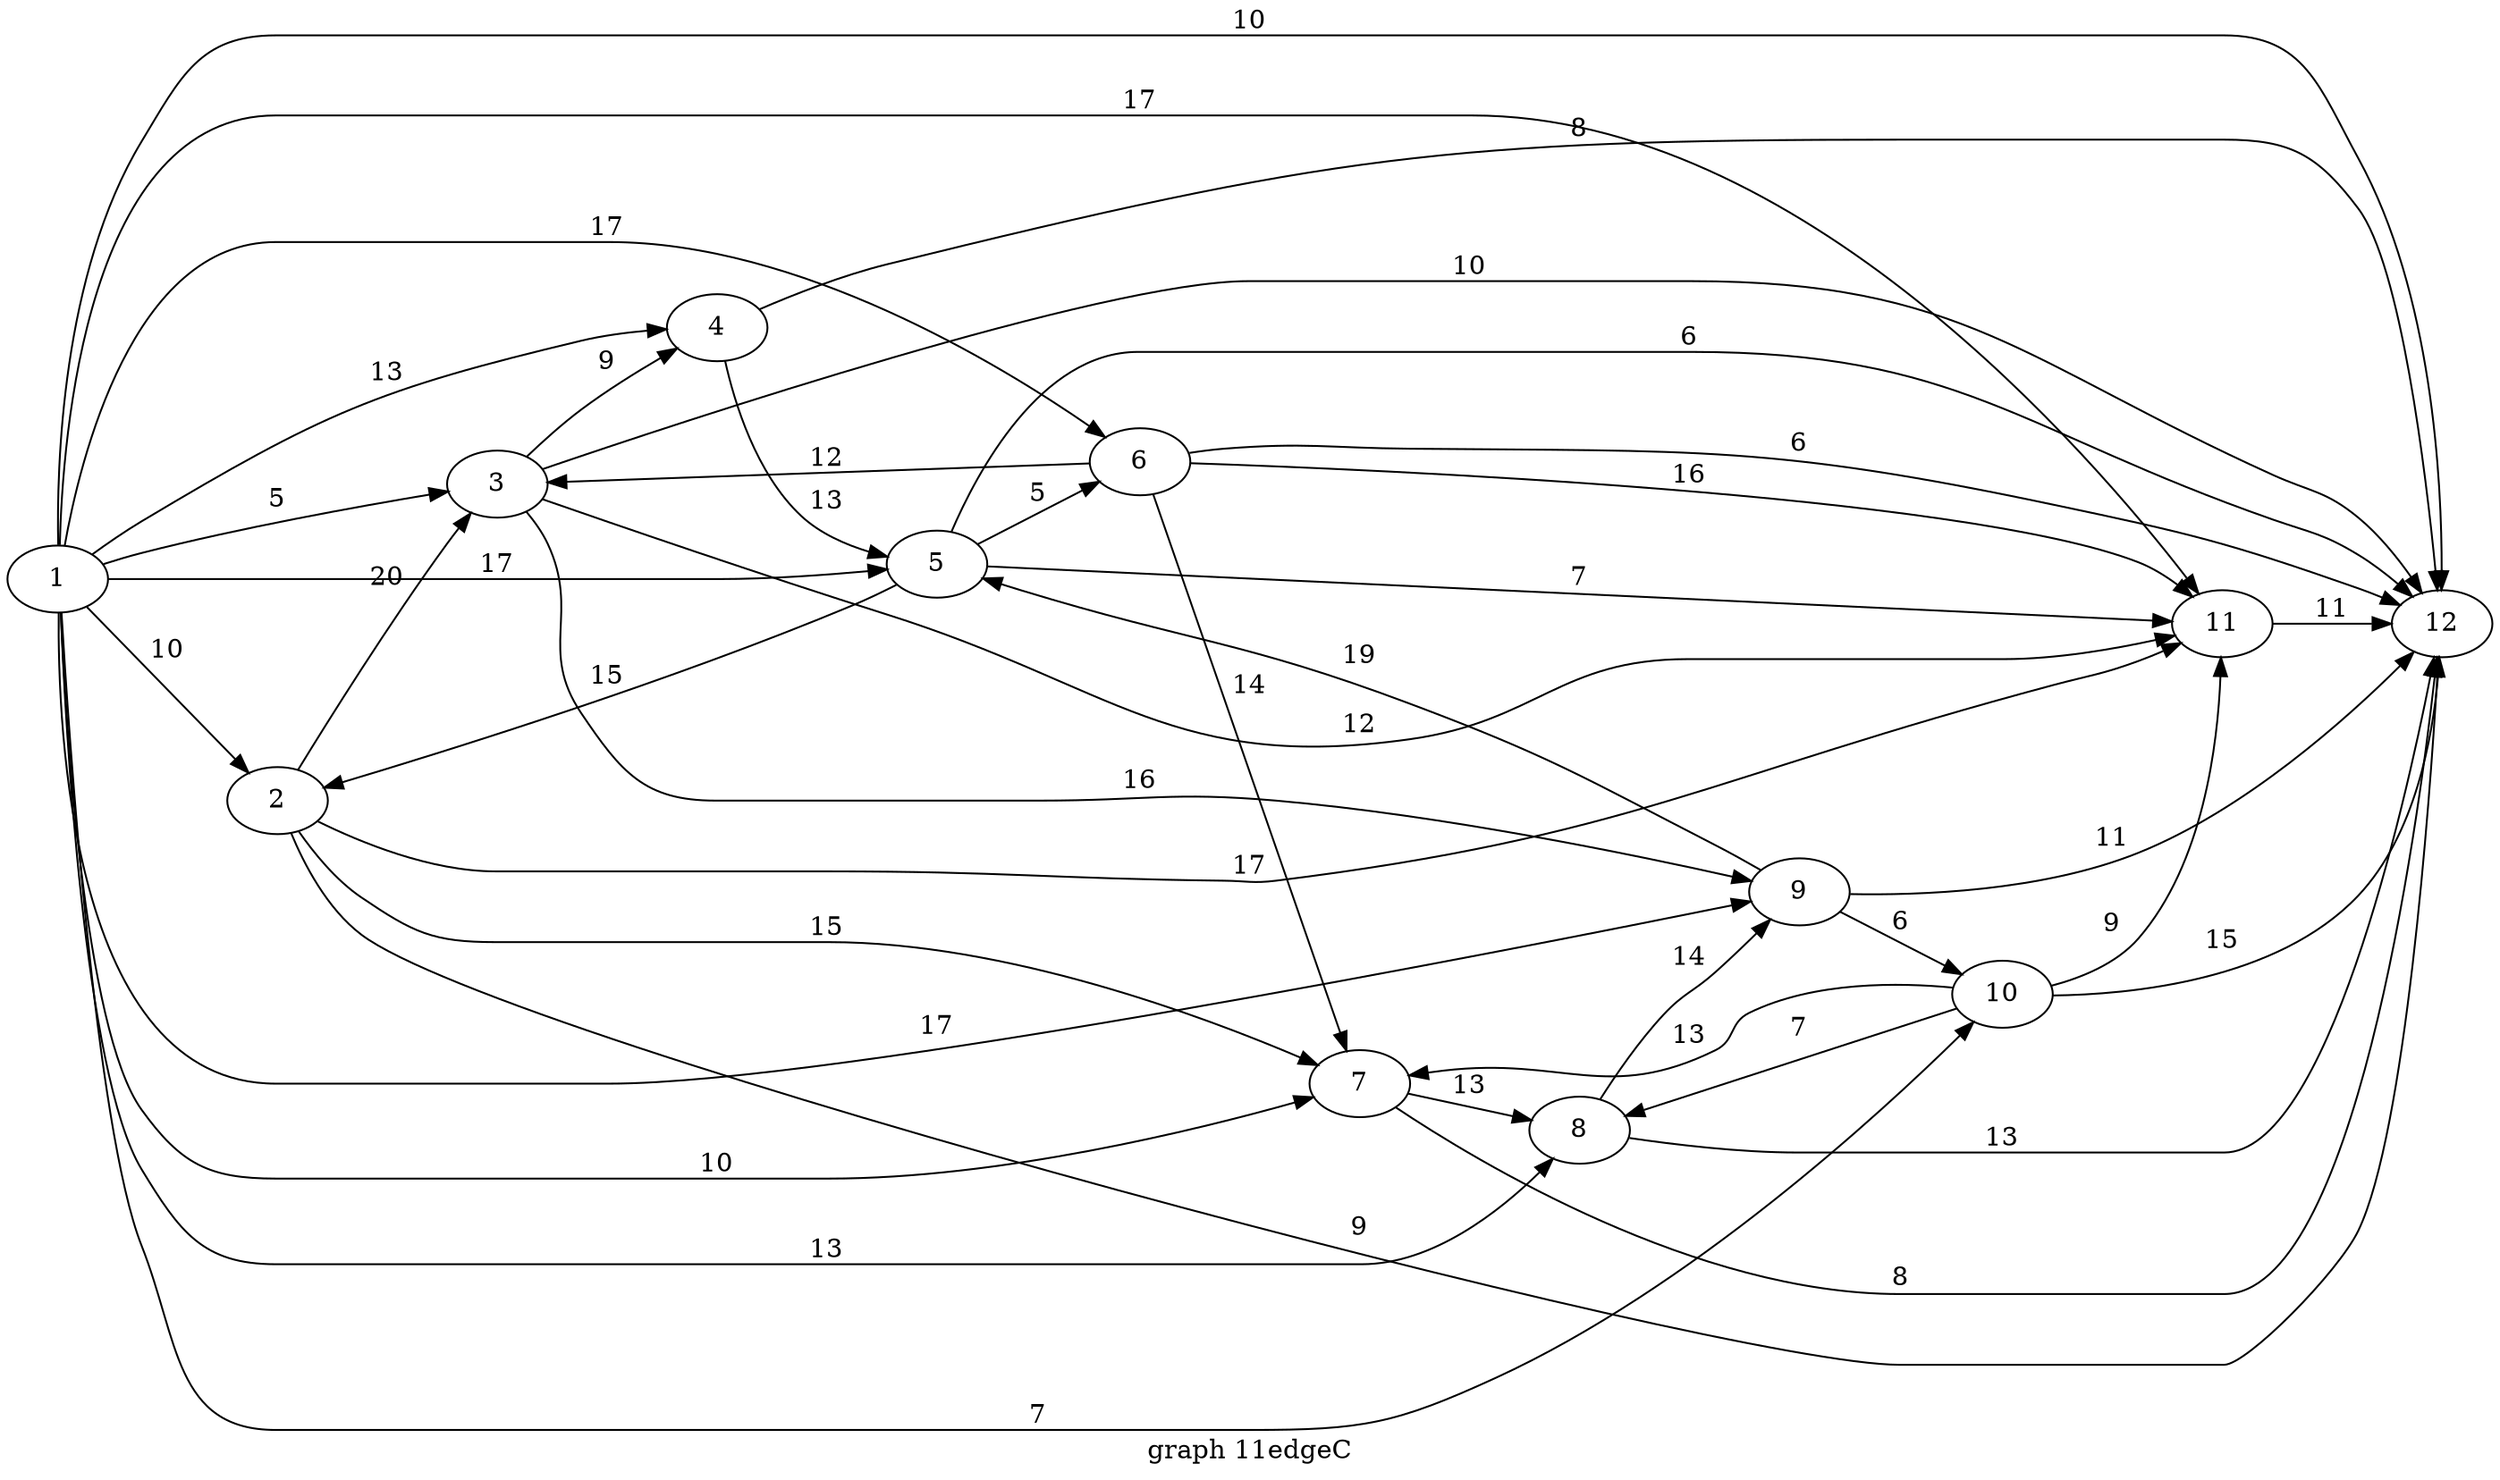 digraph g{

rankdir = LR

1 -> 2 [label = " 10 "];
2 -> 3 [label = " 20 "];
3 -> 4 [label = " 9 "];
4 -> 5 [label = " 13 "];
5 -> 6 [label = " 5 "];
6 -> 7 [label = " 14 "];
7 -> 8 [label = " 13 "];
8 -> 9 [label = " 14 "];
9 -> 10 [label = " 6 "];
10 -> 11 [label = " 9 "];
11 -> 12 [label = " 11 "];
1 -> 3 [label = " 5 "];
1 -> 4 [label = " 13 "];
1 -> 5 [label = " 17 "];
1 -> 6 [label = " 17 "];
1 -> 7 [label = " 10 "];
1 -> 8 [label = " 13 "];
1 -> 9 [label = " 17 "];
1 -> 10 [label = " 7 "];
1 -> 11 [label = " 17 "];
1 -> 12 [label = " 10 "];
2 -> 12 [label = " 9 "];
3 -> 12 [label = " 10 "];
4 -> 12 [label = " 8 "];
5 -> 12 [label = " 6 "];
6 -> 12 [label = " 6 "];
7 -> 12 [label = " 8 "];
8 -> 12 [label = " 13 "];
9 -> 12 [label = " 11 "];
10 -> 12 [label = " 15 "];
6 -> 11 [label = " 16 "];
3 -> 9 [label = " 16 "];
2 -> 11 [label = " 17 "];
9 -> 5 [label = " 19 "];
5 -> 2 [label = " 15 "];
10 -> 8 [label = " 7 "];
2 -> 7 [label = " 15 "];
5 -> 11 [label = " 7 "];
3 -> 11 [label = " 12 "];
10 -> 7 [label = " 13 "];
6 -> 3 [label = " 12 "];

label = "graph 11edgeC"
}